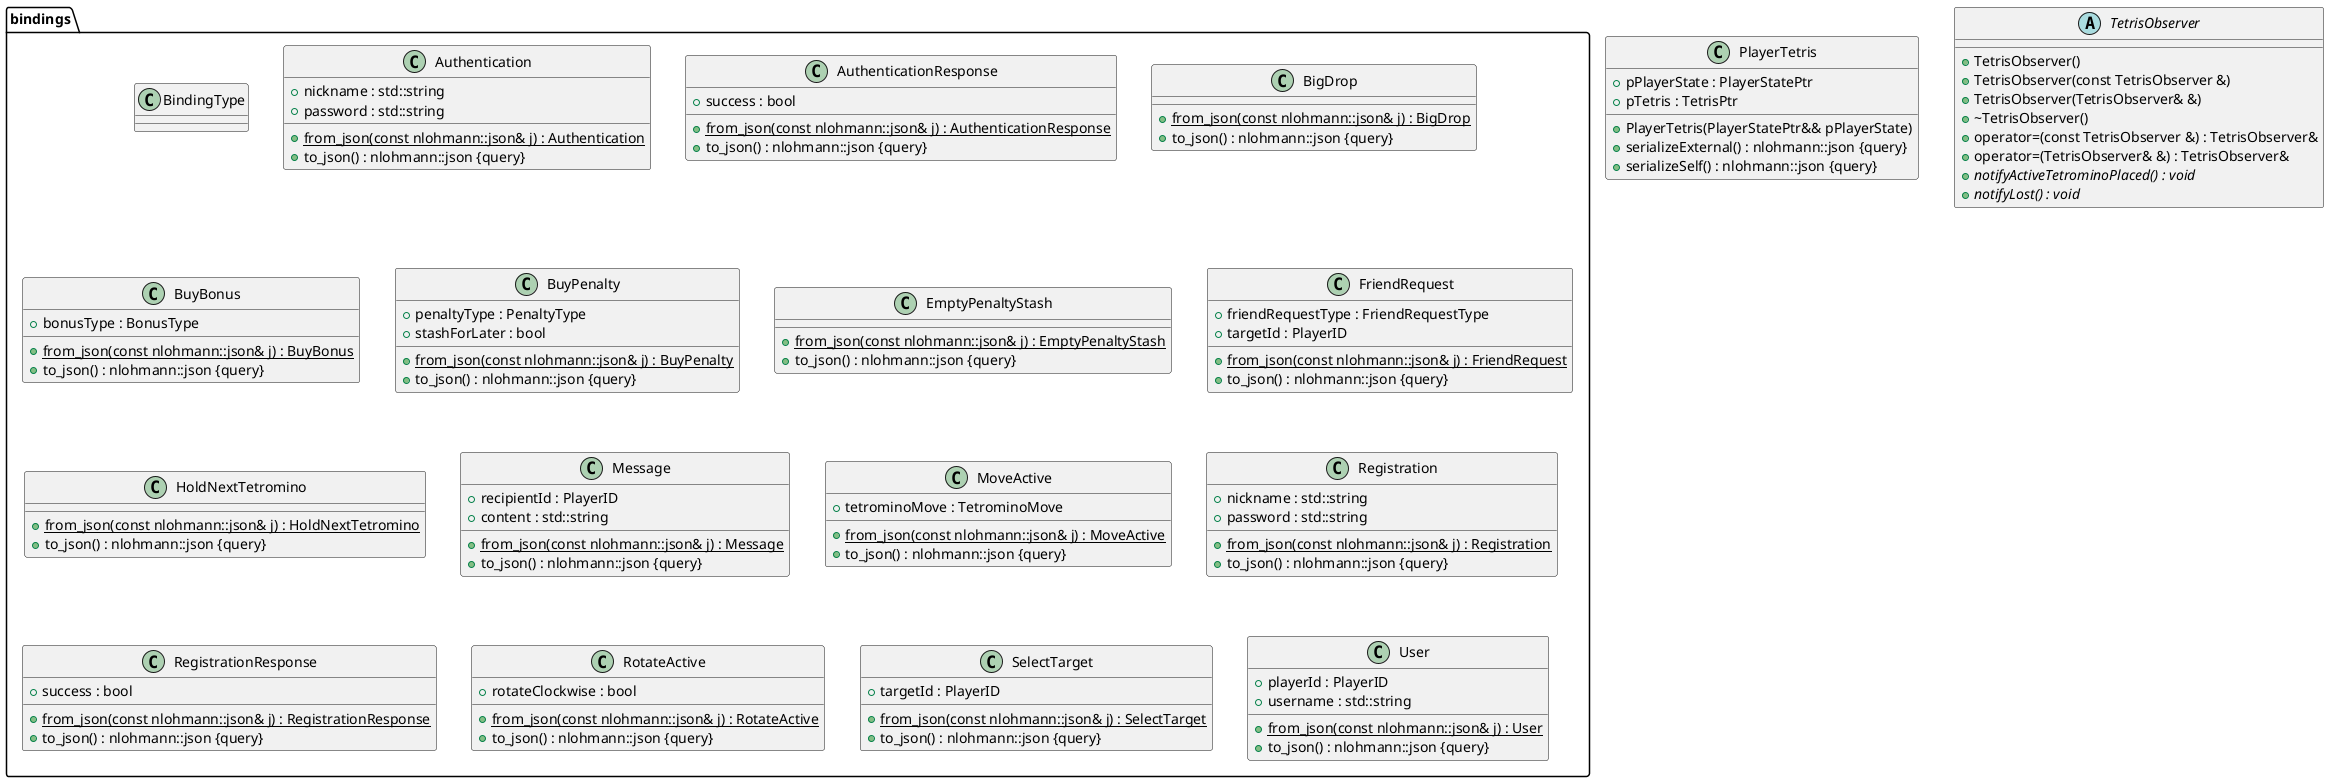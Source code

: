 @startuml (id = BindingType)

class PlayerTetris {
	+PlayerTetris(PlayerStatePtr&& pPlayerState)
	+pPlayerState : PlayerStatePtr
	+pTetris : TetrisPtr
	+serializeExternal() : nlohmann::json {query}
	+serializeSelf() : nlohmann::json {query}
}


abstract class TetrisObserver {
	+TetrisObserver()
	+TetrisObserver(const TetrisObserver &)
	+TetrisObserver(TetrisObserver& &)
	+~TetrisObserver()
	+operator=(const TetrisObserver &) : TetrisObserver&
	+operator=(TetrisObserver& &) : TetrisObserver&
	+{abstract} notifyActiveTetrominoPlaced() : void
	+{abstract} notifyLost() : void
}


namespace bindings {
	class BindingType {
	}

	class Authentication {
		+{static} from_json(const nlohmann::json& j) : Authentication
		+to_json() : nlohmann::json {query}
		+nickname : std::string
		+password : std::string
	}

	class AuthenticationResponse {
		+{static} from_json(const nlohmann::json& j) : AuthenticationResponse
		+success : bool
		+to_json() : nlohmann::json {query}
	}

	class BigDrop {
		+{static} from_json(const nlohmann::json& j) : BigDrop
		+to_json() : nlohmann::json {query}
	}

	class BuyBonus {
		+bonusType : BonusType
		+{static} from_json(const nlohmann::json& j) : BuyBonus
		+to_json() : nlohmann::json {query}
	}

	class BuyPenalty {
		+{static} from_json(const nlohmann::json& j) : BuyPenalty
		+penaltyType : PenaltyType
		+stashForLater : bool
		+to_json() : nlohmann::json {query}
	}

	class EmptyPenaltyStash {
		+{static} from_json(const nlohmann::json& j) : EmptyPenaltyStash
		+to_json() : nlohmann::json {query}
	}

	class FriendRequest {
		+{static} from_json(const nlohmann::json& j) : FriendRequest
		+friendRequestType : FriendRequestType
		+targetId : PlayerID
		+to_json() : nlohmann::json {query}
	}

	class HoldNextTetromino {
		+{static} from_json(const nlohmann::json& j) : HoldNextTetromino
		+to_json() : nlohmann::json {query}
	}

	class Message {
		+{static} from_json(const nlohmann::json& j) : Message
		+recipientId : PlayerID
		+to_json() : nlohmann::json {query}
		+content : std::string
	}

	class MoveActive {
		+{static} from_json(const nlohmann::json& j) : MoveActive
		+tetrominoMove : TetrominoMove
		+to_json() : nlohmann::json {query}
	}

	class Registration {
		+{static} from_json(const nlohmann::json& j) : Registration
		+to_json() : nlohmann::json {query}
		+nickname : std::string
		+password : std::string
	}

	class RegistrationResponse {
		+{static} from_json(const nlohmann::json& j) : RegistrationResponse
		+success : bool
		+to_json() : nlohmann::json {query}
	}

	class RotateActive {
		+{static} from_json(const nlohmann::json& j) : RotateActive
		+rotateClockwise : bool
		+to_json() : nlohmann::json {query}
	}

	class SelectTarget {
		+targetId : PlayerID
		+{static} from_json(const nlohmann::json& j) : SelectTarget
		+to_json() : nlohmann::json {query}
	}

	class User {
		+playerId : PlayerID
		+{static} from_json(const nlohmann::json& j) : User
		+to_json() : nlohmann::json {query}
		+username : std::string
	}
}


@enduml
